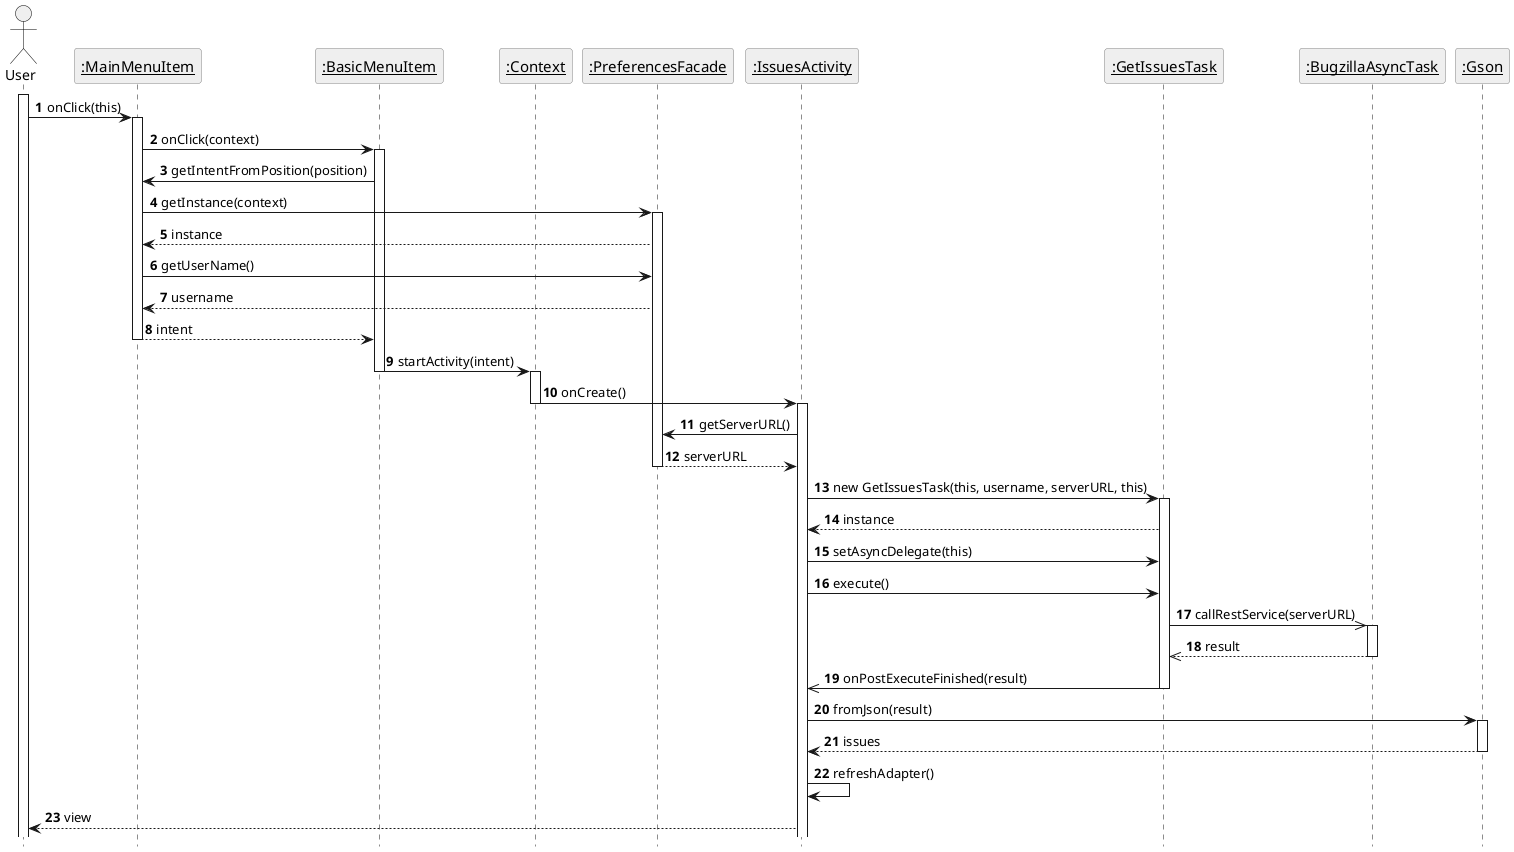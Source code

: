 @startuml

hide footbox

autonumber

skinparam sequence {
    ParticipantBorderColor grey
    ParticipantBackgroundColor #EFEFEF
    ParticipantFontName Futura
    ParticipantFontSize 15

    ActorBackgroundColor #EFEFEF
    ActorBorderColor black

    ArrowFontName Futura
}

actor User
participant "__:MainMenuItem__"
participant "__:BasicMenuItem__"
participant "__:Context__"
participant "__:PreferencesFacade__"
participant "__:IssuesActivity__"
participant "__:GetIssuesTask__"
participant "__:BugzillaAsyncTask__"
participant "__:Gson__"

activate User
User -> "__:MainMenuItem__":onClick(this)
activate "__:MainMenuItem__"
"__:MainMenuItem__" -> "__:BasicMenuItem__":onClick(context)
activate "__:BasicMenuItem__"
"__:BasicMenuItem__" -> "__:MainMenuItem__":getIntentFromPosition(position)
"__:MainMenuItem__" -> "__:PreferencesFacade__":getInstance(context)
activate "__:PreferencesFacade__"
"__:PreferencesFacade__" --> "__:MainMenuItem__": instance
"__:MainMenuItem__" -> "__:PreferencesFacade__": getUserName()
"__:PreferencesFacade__" --> "__:MainMenuItem__": username
"__:MainMenuItem__" --> "__:BasicMenuItem__":intent
 deactivate "__:MainMenuItem__"

 "__:BasicMenuItem__" -> "__:Context__":startActivity(intent)
 deactivate "__:BasicMenuItem__"

 activate "__:Context__"
 "__:Context__" -> "__:IssuesActivity__":onCreate()
 deactivate "__:Context__"
 activate "__:IssuesActivity__"
 "__:IssuesActivity__" -> "__:PreferencesFacade__":getServerURL()
 "__:PreferencesFacade__" --> "__:IssuesActivity__":serverURL
 deactivate "__:PreferencesFacade__"
 "__:IssuesActivity__" -> "__:GetIssuesTask__": new GetIssuesTask(this, username, serverURL, this)
 activate "__:GetIssuesTask__"
 "__:GetIssuesTask__" --> "__:IssuesActivity__":instance
 "__:IssuesActivity__" -> "__:GetIssuesTask__":setAsyncDelegate(this)
 "__:IssuesActivity__" -> "__:GetIssuesTask__":execute()
 "__:GetIssuesTask__" ->> "__:BugzillaAsyncTask__":callRestService(serverURL)
 activate "__:BugzillaAsyncTask__"
 "__:BugzillaAsyncTask__" -->> "__:GetIssuesTask__":result
 deactivate "__:BugzillaAsyncTask__"
 "__:GetIssuesTask__" ->> "__:IssuesActivity__":onPostExecuteFinished(result)
 deactivate "__:GetIssuesTask__"
 "__:IssuesActivity__" -> "__:Gson__":fromJson(result)
 activate "__:Gson__"
 "__:Gson__" --> "__:IssuesActivity__": issues
 deactivate "__:Gson__"
 "__:IssuesActivity__" -> "__:IssuesActivity__":refreshAdapter()
 "__:IssuesActivity__" --> User:view





@enduml